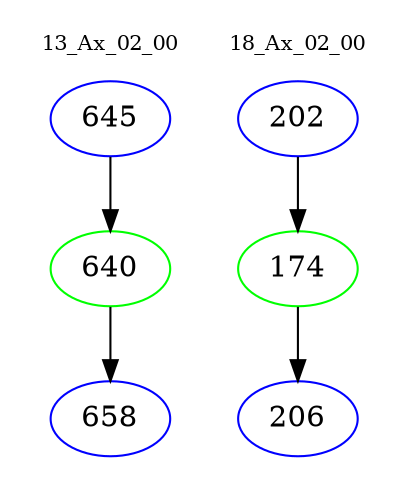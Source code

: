 digraph{
subgraph cluster_0 {
color = white
label = "13_Ax_02_00";
fontsize=10;
T0_645 [label="645", color="blue"]
T0_645 -> T0_640 [color="black"]
T0_640 [label="640", color="green"]
T0_640 -> T0_658 [color="black"]
T0_658 [label="658", color="blue"]
}
subgraph cluster_1 {
color = white
label = "18_Ax_02_00";
fontsize=10;
T1_202 [label="202", color="blue"]
T1_202 -> T1_174 [color="black"]
T1_174 [label="174", color="green"]
T1_174 -> T1_206 [color="black"]
T1_206 [label="206", color="blue"]
}
}
